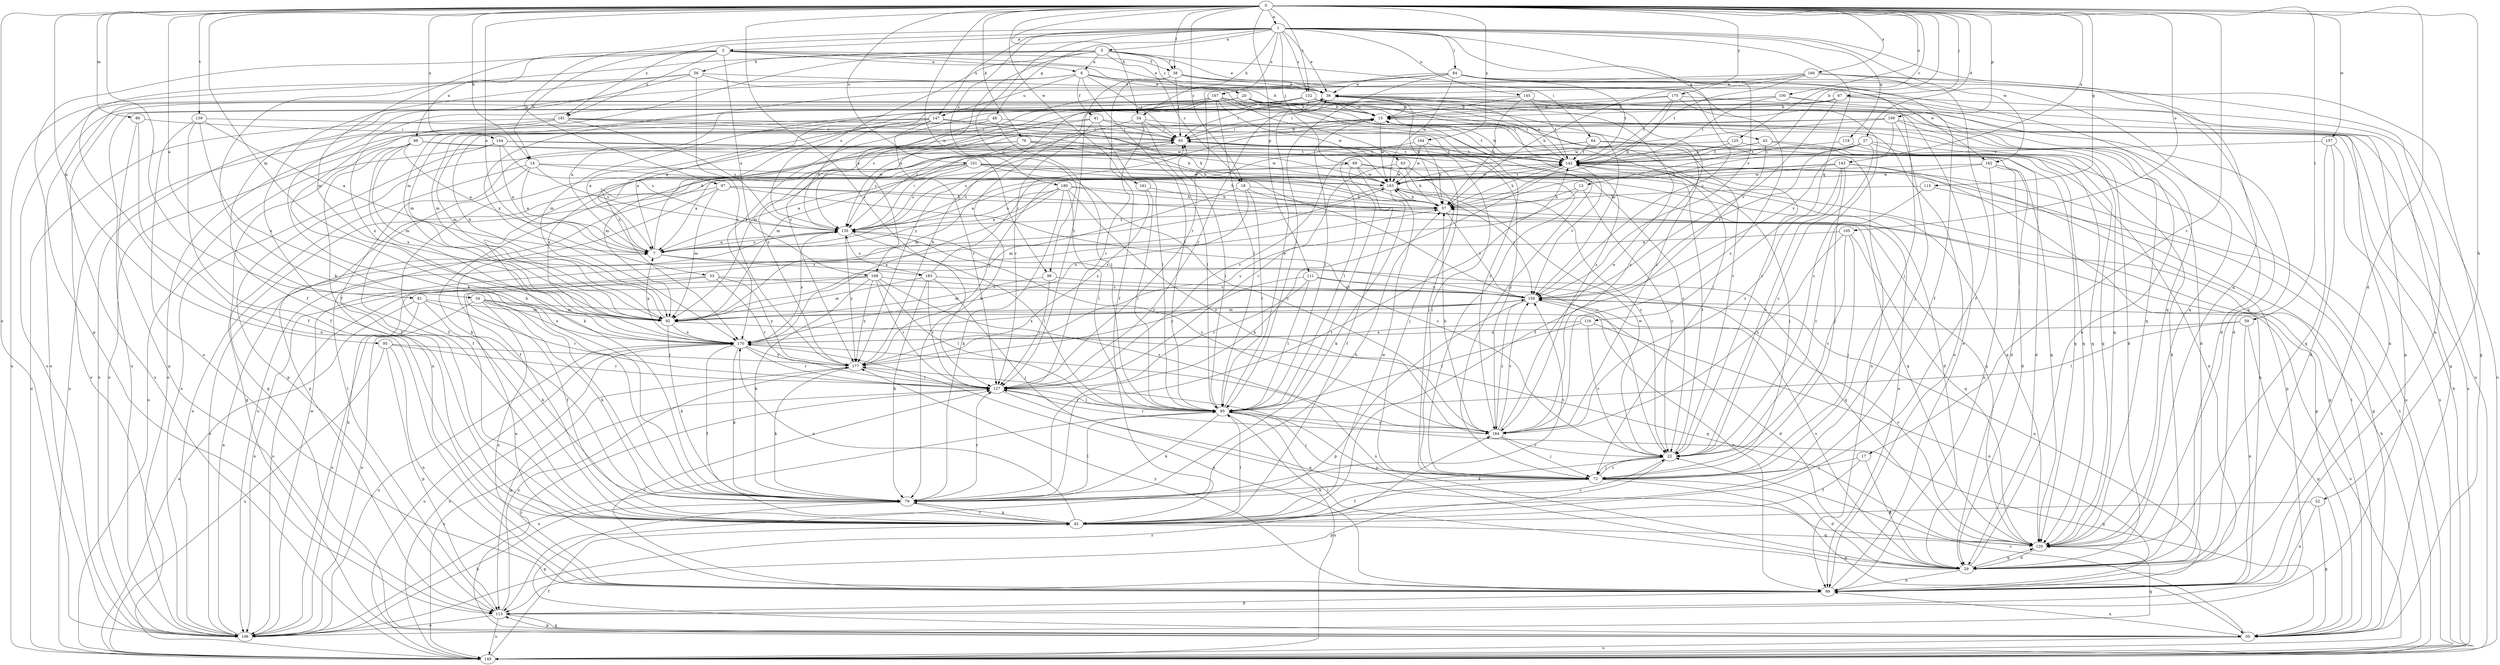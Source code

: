 strict digraph  {
0;
1;
3;
5;
6;
7;
13;
14;
15;
17;
18;
20;
22;
27;
29;
33;
34;
36;
38;
41;
42;
43;
48;
50;
52;
54;
56;
57;
59;
63;
64;
65;
67;
69;
72;
76;
79;
81;
84;
85;
86;
92;
95;
96;
97;
98;
99;
100;
101;
105;
106;
109;
111;
113;
115;
116;
119;
120;
125;
127;
132;
135;
139;
142;
143;
144;
145;
147;
149;
156;
157;
161;
162;
163;
164;
166;
167;
168;
170;
175;
177;
180;
181;
183;
184;
0 -> 1  [label=a];
0 -> 13  [label=b];
0 -> 14  [label=b];
0 -> 17  [label=c];
0 -> 18  [label=c];
0 -> 27  [label=d];
0 -> 29  [label=d];
0 -> 33  [label=e];
0 -> 34  [label=e];
0 -> 38  [label=f];
0 -> 52  [label=h];
0 -> 54  [label=h];
0 -> 59  [label=i];
0 -> 67  [label=j];
0 -> 76  [label=k];
0 -> 81  [label=l];
0 -> 86  [label=m];
0 -> 92  [label=m];
0 -> 95  [label=n];
0 -> 96  [label=n];
0 -> 100  [label=o];
0 -> 101  [label=o];
0 -> 105  [label=o];
0 -> 106  [label=o];
0 -> 109  [label=p];
0 -> 111  [label=p];
0 -> 115  [label=q];
0 -> 125  [label=r];
0 -> 127  [label=r];
0 -> 132  [label=s];
0 -> 139  [label=t];
0 -> 143  [label=u];
0 -> 144  [label=u];
0 -> 157  [label=w];
0 -> 161  [label=w];
0 -> 164  [label=x];
0 -> 166  [label=x];
0 -> 175  [label=y];
1 -> 3  [label=a];
1 -> 5  [label=a];
1 -> 36  [label=e];
1 -> 43  [label=g];
1 -> 48  [label=g];
1 -> 54  [label=h];
1 -> 69  [label=j];
1 -> 84  [label=l];
1 -> 96  [label=n];
1 -> 97  [label=n];
1 -> 116  [label=q];
1 -> 119  [label=q];
1 -> 120  [label=q];
1 -> 132  [label=s];
1 -> 145  [label=u];
1 -> 147  [label=u];
1 -> 156  [label=v];
1 -> 162  [label=w];
1 -> 167  [label=x];
1 -> 180  [label=z];
1 -> 181  [label=z];
3 -> 6  [label=a];
3 -> 14  [label=b];
3 -> 36  [label=e];
3 -> 38  [label=f];
3 -> 63  [label=i];
3 -> 92  [label=m];
3 -> 98  [label=n];
3 -> 113  [label=p];
3 -> 168  [label=x];
3 -> 181  [label=z];
5 -> 6  [label=a];
5 -> 18  [label=c];
5 -> 20  [label=c];
5 -> 36  [label=e];
5 -> 38  [label=f];
5 -> 56  [label=h];
5 -> 64  [label=i];
5 -> 79  [label=k];
5 -> 92  [label=m];
5 -> 135  [label=s];
5 -> 168  [label=x];
6 -> 36  [label=e];
6 -> 41  [label=f];
6 -> 42  [label=f];
6 -> 65  [label=i];
6 -> 85  [label=l];
6 -> 147  [label=u];
6 -> 149  [label=u];
6 -> 156  [label=v];
6 -> 162  [label=w];
7 -> 15  [label=b];
7 -> 120  [label=q];
7 -> 135  [label=s];
7 -> 183  [label=z];
13 -> 22  [label=c];
13 -> 57  [label=h];
13 -> 177  [label=y];
14 -> 7  [label=a];
14 -> 42  [label=f];
14 -> 50  [label=g];
14 -> 57  [label=h];
14 -> 135  [label=s];
14 -> 163  [label=w];
15 -> 65  [label=i];
15 -> 85  [label=l];
15 -> 120  [label=q];
15 -> 142  [label=t];
15 -> 163  [label=w];
17 -> 29  [label=d];
17 -> 42  [label=f];
17 -> 72  [label=j];
18 -> 57  [label=h];
18 -> 85  [label=l];
18 -> 92  [label=m];
18 -> 120  [label=q];
18 -> 170  [label=x];
20 -> 15  [label=b];
20 -> 22  [label=c];
20 -> 72  [label=j];
20 -> 79  [label=k];
20 -> 92  [label=m];
20 -> 106  [label=o];
20 -> 142  [label=t];
22 -> 72  [label=j];
22 -> 79  [label=k];
22 -> 113  [label=p];
22 -> 142  [label=t];
22 -> 163  [label=w];
27 -> 22  [label=c];
27 -> 29  [label=d];
27 -> 57  [label=h];
27 -> 92  [label=m];
27 -> 120  [label=q];
27 -> 142  [label=t];
27 -> 156  [label=v];
29 -> 15  [label=b];
29 -> 36  [label=e];
29 -> 85  [label=l];
29 -> 99  [label=n];
29 -> 120  [label=q];
29 -> 156  [label=v];
29 -> 170  [label=x];
29 -> 177  [label=y];
33 -> 99  [label=n];
33 -> 106  [label=o];
33 -> 127  [label=r];
33 -> 156  [label=v];
33 -> 177  [label=y];
34 -> 29  [label=d];
34 -> 79  [label=k];
34 -> 92  [label=m];
34 -> 99  [label=n];
34 -> 106  [label=o];
34 -> 170  [label=x];
36 -> 15  [label=b];
36 -> 57  [label=h];
36 -> 79  [label=k];
36 -> 92  [label=m];
36 -> 184  [label=z];
38 -> 36  [label=e];
38 -> 42  [label=f];
38 -> 65  [label=i];
38 -> 120  [label=q];
38 -> 127  [label=r];
38 -> 184  [label=z];
41 -> 7  [label=a];
41 -> 65  [label=i];
41 -> 72  [label=j];
41 -> 85  [label=l];
41 -> 92  [label=m];
41 -> 127  [label=r];
42 -> 22  [label=c];
42 -> 79  [label=k];
42 -> 85  [label=l];
42 -> 120  [label=q];
42 -> 163  [label=w];
42 -> 170  [label=x];
43 -> 42  [label=f];
43 -> 99  [label=n];
43 -> 127  [label=r];
43 -> 142  [label=t];
43 -> 149  [label=u];
48 -> 65  [label=i];
48 -> 85  [label=l];
48 -> 106  [label=o];
48 -> 177  [label=y];
50 -> 22  [label=c];
50 -> 99  [label=n];
50 -> 113  [label=p];
50 -> 127  [label=r];
50 -> 142  [label=t];
50 -> 149  [label=u];
52 -> 42  [label=f];
52 -> 50  [label=g];
52 -> 99  [label=n];
54 -> 65  [label=i];
54 -> 85  [label=l];
54 -> 99  [label=n];
54 -> 127  [label=r];
54 -> 135  [label=s];
56 -> 15  [label=b];
56 -> 36  [label=e];
56 -> 42  [label=f];
56 -> 79  [label=k];
56 -> 99  [label=n];
56 -> 177  [label=y];
57 -> 135  [label=s];
57 -> 156  [label=v];
59 -> 50  [label=g];
59 -> 85  [label=l];
59 -> 99  [label=n];
59 -> 170  [label=x];
63 -> 57  [label=h];
63 -> 72  [label=j];
63 -> 127  [label=r];
63 -> 163  [label=w];
64 -> 29  [label=d];
64 -> 79  [label=k];
64 -> 99  [label=n];
64 -> 113  [label=p];
64 -> 142  [label=t];
65 -> 15  [label=b];
65 -> 29  [label=d];
65 -> 42  [label=f];
65 -> 92  [label=m];
65 -> 120  [label=q];
65 -> 142  [label=t];
67 -> 15  [label=b];
67 -> 50  [label=g];
67 -> 106  [label=o];
67 -> 149  [label=u];
67 -> 156  [label=v];
67 -> 170  [label=x];
69 -> 7  [label=a];
69 -> 22  [label=c];
69 -> 42  [label=f];
69 -> 85  [label=l];
69 -> 120  [label=q];
69 -> 163  [label=w];
72 -> 22  [label=c];
72 -> 29  [label=d];
72 -> 42  [label=f];
72 -> 50  [label=g];
72 -> 65  [label=i];
72 -> 79  [label=k];
76 -> 42  [label=f];
76 -> 57  [label=h];
76 -> 135  [label=s];
76 -> 142  [label=t];
76 -> 163  [label=w];
76 -> 170  [label=x];
79 -> 42  [label=f];
79 -> 50  [label=g];
79 -> 57  [label=h];
79 -> 85  [label=l];
79 -> 127  [label=r];
79 -> 142  [label=t];
79 -> 156  [label=v];
81 -> 79  [label=k];
81 -> 92  [label=m];
81 -> 106  [label=o];
81 -> 127  [label=r];
81 -> 149  [label=u];
84 -> 36  [label=e];
84 -> 42  [label=f];
84 -> 50  [label=g];
84 -> 72  [label=j];
84 -> 85  [label=l];
84 -> 120  [label=q];
84 -> 142  [label=t];
84 -> 163  [label=w];
84 -> 170  [label=x];
84 -> 177  [label=y];
85 -> 36  [label=e];
85 -> 50  [label=g];
85 -> 65  [label=i];
85 -> 72  [label=j];
85 -> 79  [label=k];
85 -> 106  [label=o];
85 -> 127  [label=r];
85 -> 149  [label=u];
85 -> 184  [label=z];
86 -> 42  [label=f];
86 -> 65  [label=i];
86 -> 113  [label=p];
92 -> 15  [label=b];
92 -> 79  [label=k];
92 -> 120  [label=q];
92 -> 156  [label=v];
92 -> 170  [label=x];
95 -> 99  [label=n];
95 -> 113  [label=p];
95 -> 127  [label=r];
95 -> 149  [label=u];
95 -> 177  [label=y];
96 -> 92  [label=m];
96 -> 127  [label=r];
96 -> 156  [label=v];
97 -> 22  [label=c];
97 -> 42  [label=f];
97 -> 57  [label=h];
97 -> 92  [label=m];
97 -> 106  [label=o];
97 -> 120  [label=q];
98 -> 7  [label=a];
98 -> 22  [label=c];
98 -> 50  [label=g];
98 -> 92  [label=m];
98 -> 99  [label=n];
98 -> 142  [label=t];
98 -> 170  [label=x];
99 -> 36  [label=e];
99 -> 113  [label=p];
99 -> 127  [label=r];
99 -> 170  [label=x];
99 -> 177  [label=y];
100 -> 7  [label=a];
100 -> 15  [label=b];
100 -> 29  [label=d];
100 -> 113  [label=p];
100 -> 142  [label=t];
101 -> 7  [label=a];
101 -> 22  [label=c];
101 -> 29  [label=d];
101 -> 79  [label=k];
101 -> 113  [label=p];
101 -> 135  [label=s];
101 -> 163  [label=w];
101 -> 184  [label=z];
105 -> 7  [label=a];
105 -> 22  [label=c];
105 -> 72  [label=j];
105 -> 120  [label=q];
105 -> 184  [label=z];
106 -> 7  [label=a];
106 -> 57  [label=h];
106 -> 79  [label=k];
106 -> 120  [label=q];
106 -> 135  [label=s];
106 -> 163  [label=w];
106 -> 184  [label=z];
109 -> 29  [label=d];
109 -> 65  [label=i];
109 -> 72  [label=j];
109 -> 92  [label=m];
109 -> 149  [label=u];
109 -> 156  [label=v];
109 -> 163  [label=w];
111 -> 85  [label=l];
111 -> 99  [label=n];
111 -> 127  [label=r];
111 -> 156  [label=v];
111 -> 177  [label=y];
113 -> 50  [label=g];
113 -> 106  [label=o];
113 -> 142  [label=t];
113 -> 149  [label=u];
113 -> 177  [label=y];
115 -> 22  [label=c];
115 -> 50  [label=g];
115 -> 57  [label=h];
116 -> 22  [label=c];
116 -> 85  [label=l];
116 -> 99  [label=n];
116 -> 170  [label=x];
119 -> 120  [label=q];
119 -> 142  [label=t];
120 -> 29  [label=d];
120 -> 156  [label=v];
125 -> 85  [label=l];
125 -> 120  [label=q];
125 -> 142  [label=t];
127 -> 85  [label=l];
127 -> 120  [label=q];
127 -> 149  [label=u];
132 -> 7  [label=a];
132 -> 15  [label=b];
132 -> 65  [label=i];
132 -> 92  [label=m];
132 -> 120  [label=q];
132 -> 127  [label=r];
132 -> 135  [label=s];
132 -> 142  [label=t];
132 -> 156  [label=v];
132 -> 184  [label=z];
135 -> 7  [label=a];
135 -> 65  [label=i];
135 -> 85  [label=l];
135 -> 177  [label=y];
139 -> 7  [label=a];
139 -> 42  [label=f];
139 -> 65  [label=i];
139 -> 99  [label=n];
139 -> 170  [label=x];
142 -> 15  [label=b];
142 -> 36  [label=e];
142 -> 50  [label=g];
142 -> 57  [label=h];
142 -> 72  [label=j];
142 -> 79  [label=k];
142 -> 156  [label=v];
142 -> 163  [label=w];
143 -> 22  [label=c];
143 -> 72  [label=j];
143 -> 92  [label=m];
143 -> 99  [label=n];
143 -> 113  [label=p];
143 -> 135  [label=s];
143 -> 163  [label=w];
143 -> 177  [label=y];
143 -> 184  [label=z];
144 -> 7  [label=a];
144 -> 72  [label=j];
144 -> 106  [label=o];
144 -> 135  [label=s];
144 -> 142  [label=t];
144 -> 149  [label=u];
145 -> 15  [label=b];
145 -> 29  [label=d];
145 -> 57  [label=h];
145 -> 65  [label=i];
145 -> 99  [label=n];
145 -> 142  [label=t];
147 -> 7  [label=a];
147 -> 57  [label=h];
147 -> 65  [label=i];
147 -> 106  [label=o];
147 -> 127  [label=r];
147 -> 135  [label=s];
147 -> 149  [label=u];
147 -> 163  [label=w];
149 -> 15  [label=b];
149 -> 36  [label=e];
149 -> 42  [label=f];
149 -> 57  [label=h];
149 -> 142  [label=t];
149 -> 170  [label=x];
156 -> 92  [label=m];
156 -> 99  [label=n];
156 -> 113  [label=p];
156 -> 135  [label=s];
156 -> 149  [label=u];
156 -> 170  [label=x];
156 -> 184  [label=z];
157 -> 29  [label=d];
157 -> 120  [label=q];
157 -> 142  [label=t];
157 -> 149  [label=u];
161 -> 57  [label=h];
161 -> 85  [label=l];
161 -> 177  [label=y];
162 -> 7  [label=a];
162 -> 29  [label=d];
162 -> 99  [label=n];
162 -> 120  [label=q];
162 -> 163  [label=w];
163 -> 57  [label=h];
163 -> 79  [label=k];
163 -> 99  [label=n];
163 -> 106  [label=o];
163 -> 142  [label=t];
163 -> 156  [label=v];
164 -> 57  [label=h];
164 -> 135  [label=s];
164 -> 142  [label=t];
164 -> 163  [label=w];
166 -> 36  [label=e];
166 -> 42  [label=f];
166 -> 57  [label=h];
166 -> 99  [label=n];
166 -> 120  [label=q];
166 -> 127  [label=r];
166 -> 142  [label=t];
167 -> 15  [label=b];
167 -> 22  [label=c];
167 -> 72  [label=j];
167 -> 85  [label=l];
167 -> 106  [label=o];
167 -> 135  [label=s];
167 -> 149  [label=u];
167 -> 163  [label=w];
167 -> 177  [label=y];
167 -> 184  [label=z];
168 -> 42  [label=f];
168 -> 79  [label=k];
168 -> 85  [label=l];
168 -> 106  [label=o];
168 -> 127  [label=r];
168 -> 156  [label=v];
168 -> 177  [label=y];
168 -> 184  [label=z];
170 -> 7  [label=a];
170 -> 42  [label=f];
170 -> 79  [label=k];
170 -> 106  [label=o];
170 -> 127  [label=r];
170 -> 135  [label=s];
170 -> 149  [label=u];
170 -> 177  [label=y];
175 -> 15  [label=b];
175 -> 22  [label=c];
175 -> 57  [label=h];
175 -> 142  [label=t];
175 -> 149  [label=u];
175 -> 170  [label=x];
177 -> 15  [label=b];
177 -> 79  [label=k];
177 -> 113  [label=p];
177 -> 127  [label=r];
180 -> 7  [label=a];
180 -> 50  [label=g];
180 -> 57  [label=h];
180 -> 79  [label=k];
180 -> 85  [label=l];
180 -> 135  [label=s];
180 -> 170  [label=x];
180 -> 184  [label=z];
181 -> 57  [label=h];
181 -> 65  [label=i];
181 -> 106  [label=o];
181 -> 135  [label=s];
181 -> 149  [label=u];
181 -> 170  [label=x];
181 -> 184  [label=z];
183 -> 65  [label=i];
183 -> 72  [label=j];
183 -> 79  [label=k];
183 -> 92  [label=m];
183 -> 127  [label=r];
183 -> 135  [label=s];
183 -> 156  [label=v];
184 -> 22  [label=c];
184 -> 36  [label=e];
184 -> 57  [label=h];
184 -> 65  [label=i];
184 -> 72  [label=j];
184 -> 127  [label=r];
184 -> 135  [label=s];
184 -> 156  [label=v];
}
